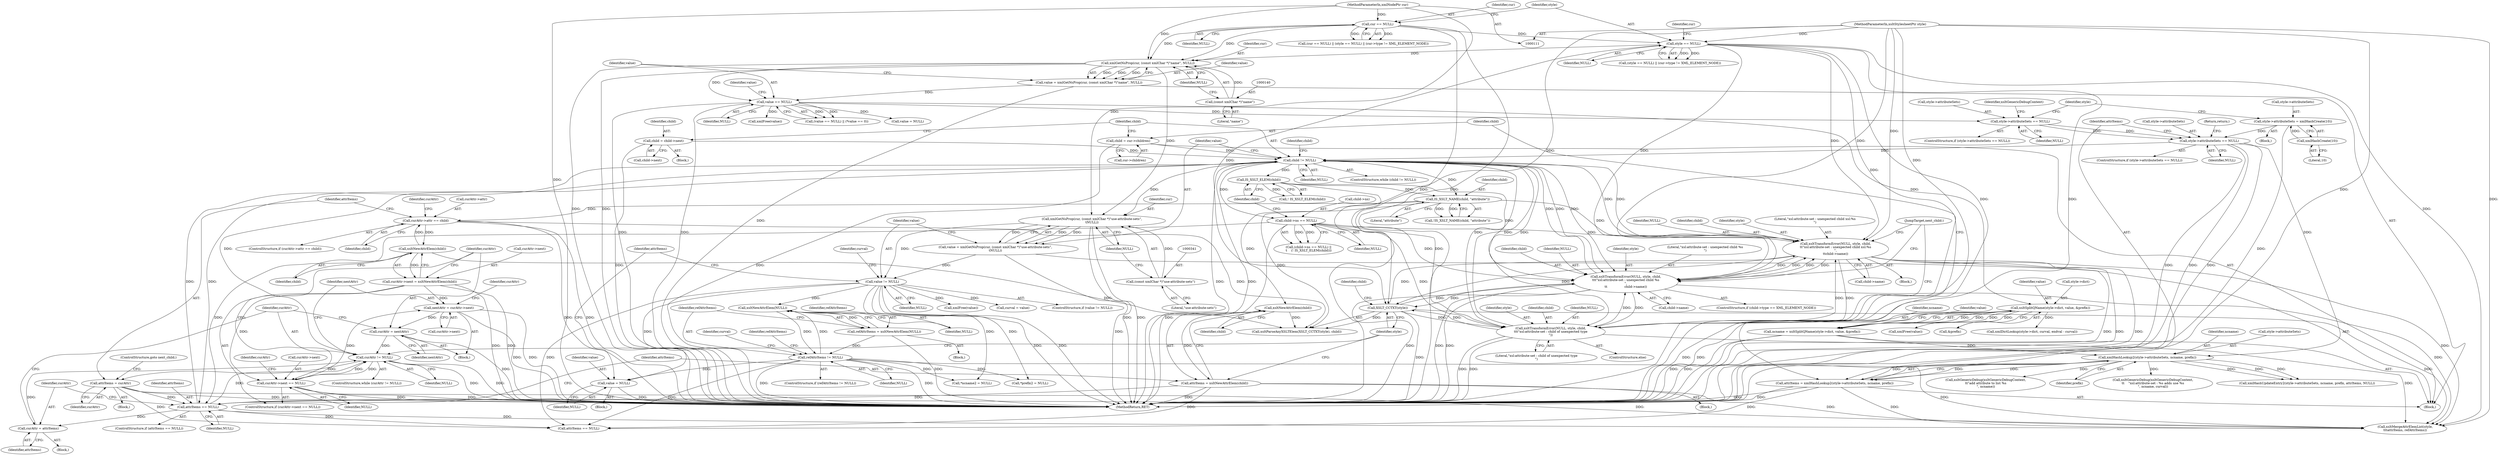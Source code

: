 digraph "0_Chrome_96dbafe288dbe2f0cc45fa3c39daf6d0c37acbab_11@pointer" {
"1000455" [label="(Call,value = NULL)"];
"1000345" [label="(Call,value != NULL)"];
"1000336" [label="(Call,value = xmlGetNsProp(cur, (const xmlChar *)\"use-attribute-sets\",\n\tNULL))"];
"1000338" [label="(Call,xmlGetNsProp(cur, (const xmlChar *)\"use-attribute-sets\",\n\tNULL))"];
"1000137" [label="(Call,xmlGetNsProp(cur, (const xmlChar *)\"name\", NULL))"];
"1000122" [label="(Call,cur == NULL)"];
"1000113" [label="(MethodParameterIn,xmlNodePtr cur)"];
"1000139" [label="(Call,(const xmlChar *)\"name\")"];
"1000126" [label="(Call,style == NULL)"];
"1000112" [label="(MethodParameterIn,xsltStylesheetPtr style)"];
"1000340" [label="(Call,(const xmlChar *)\"use-attribute-sets\")"];
"1000212" [label="(Call,child != NULL)"];
"1000331" [label="(Call,child = child->next)"];
"1000206" [label="(Call,child = cur->children)"];
"1000291" [label="(Call,curAttr != NULL)"];
"1000323" [label="(Call,curAttr = nextAttr)"];
"1000295" [label="(Call,nextAttr = curAttr->next)"];
"1000317" [label="(Call,curAttr->next = xsltNewAttrElem(child))"];
"1000321" [label="(Call,xsltNewAttrElem(child))"];
"1000301" [label="(Call,curAttr->attr == child)"];
"1000256" [label="(Call,IS_XSLT_NAME(child, \"attribute\"))"];
"1000230" [label="(Call,IS_XSLT_ELEM(child))"];
"1000312" [label="(Call,curAttr->next == NULL)"];
"1000287" [label="(Call,curAttr = attrItems)"];
"1000277" [label="(Call,attrItems == NULL)"];
"1000281" [label="(Call,attrItems = xsltNewAttrElem(child))"];
"1000283" [label="(Call,xsltNewAttrElem(child))"];
"1000198" [label="(Call,attrItems = xmlHashLookup2(style->attributeSets, ncname, prefix))"];
"1000200" [label="(Call,xmlHashLookup2(style->attributeSets, ncname, prefix))"];
"1000192" [label="(Call,style->attributeSets == NULL)"];
"1000185" [label="(Call,style->attributeSets = xmlHashCreate(10))"];
"1000189" [label="(Call,xmlHashCreate(10))"];
"1000176" [label="(Call,style->attributeSets == NULL)"];
"1000145" [label="(Call,value == NULL)"];
"1000135" [label="(Call,value = xmlGetNsProp(cur, (const xmlChar *)\"name\", NULL))"];
"1000161" [label="(Call,ncname = xsltSplitQName(style->dict, value, &prefix))"];
"1000163" [label="(Call,xsltSplitQName(style->dict, value, &prefix))"];
"1000307" [label="(Call,attrItems = curAttr)"];
"1000224" [label="(Call,child->ns == NULL)"];
"1000239" [label="(Call,xsltTransformError(NULL, style, child,\n\t\t\t\"xsl:attribute-set : unexpected child %s\n\",\n\t\t                 child->name))"];
"1000327" [label="(Call,XSLT_CCTXT(style))"];
"1000260" [label="(Call,xsltTransformError(NULL, style, child,\n\t\t\"xsl:attribute-set : unexpected child xsl:%s\n\",\n\t\tchild->name))"];
"1000248" [label="(Call,xsltTransformError(NULL, style, child,\n\t\t\t\"xsl:attribute-set : child of unexpected type\n\"))"];
"1000428" [label="(Call,refAttrItems != NULL)"];
"1000423" [label="(Call,refAttrItems = xsltNewAttrElem(NULL))"];
"1000425" [label="(Call,xsltNewAttrElem(NULL))"];
"1000150" [label="(Identifier,value)"];
"1000175" [label="(ControlStructure,if (style->attributeSets == NULL))"];
"1000180" [label="(Identifier,NULL)"];
"1000141" [label="(Literal,\"name\")"];
"1000161" [label="(Call,ncname = xsltSplitQName(style->dict, value, &prefix))"];
"1000295" [label="(Call,nextAttr = curAttr->next)"];
"1000305" [label="(Identifier,child)"];
"1000466" [label="(Call,xmlHashUpdateEntry2(style->attributeSets, ncname, prefix, attrItems, NULL))"];
"1000191" [label="(ControlStructure,if (style->attributeSets == NULL))"];
"1000177" [label="(Call,style->attributeSets)"];
"1000233" [label="(ControlStructure,if (child->type == XML_ELEMENT_NODE))"];
"1000183" [label="(Identifier,xsltGenericDebugContext)"];
"1000194" [label="(Identifier,style)"];
"1000247" [label="(ControlStructure,else)"];
"1000190" [label="(Literal,10)"];
"1000213" [label="(Identifier,child)"];
"1000276" [label="(ControlStructure,if (attrItems == NULL))"];
"1000256" [label="(Call,IS_XSLT_NAME(child, \"attribute\"))"];
"1000312" [label="(Call,curAttr->next == NULL)"];
"1000427" [label="(ControlStructure,if (refAttrItems != NULL))"];
"1000308" [label="(Identifier,attrItems)"];
"1000112" [label="(MethodParameterIn,xsltStylesheetPtr style)"];
"1000281" [label="(Call,attrItems = xsltNewAttrElem(child))"];
"1000212" [label="(Call,child != NULL)"];
"1000197" [label="(Return,return;)"];
"1000347" [label="(Identifier,NULL)"];
"1000220" [label="(Identifier,child)"];
"1000277" [label="(Call,attrItems == NULL)"];
"1000242" [label="(Identifier,child)"];
"1000279" [label="(Identifier,NULL)"];
"1000453" [label="(Call,xmlFree(value))"];
"1000196" [label="(Identifier,NULL)"];
"1000336" [label="(Call,value = xmlGetNsProp(cur, (const xmlChar *)\"use-attribute-sets\",\n\tNULL))"];
"1000127" [label="(Identifier,style)"];
"1000288" [label="(Identifier,curAttr)"];
"1000294" [label="(Block,)"];
"1000351" [label="(Call,curval = value)"];
"1000343" [label="(Identifier,NULL)"];
"1000424" [label="(Identifier,refAttrItems)"];
"1000214" [label="(Identifier,NULL)"];
"1000325" [label="(Identifier,nextAttr)"];
"1000261" [label="(Identifier,NULL)"];
"1000326" [label="(Call,xsltParseAnyXSLTElem(XSLT_CCTXT(style), child))"];
"1000122" [label="(Call,cur == NULL)"];
"1000296" [label="(Identifier,nextAttr)"];
"1000331" [label="(Call,child = child->next)"];
"1000162" [label="(Identifier,ncname)"];
"1000444" [label="(Call,xsltMergeAttrElemList(style,\n\t\t\tattrItems, refAttrItems))"];
"1000333" [label="(Call,child->next)"];
"1000208" [label="(Call,cur->children)"];
"1000181" [label="(Block,)"];
"1000128" [label="(Identifier,NULL)"];
"1000206" [label="(Call,child = cur->children)"];
"1000309" [label="(Identifier,curAttr)"];
"1000300" [label="(ControlStructure,if (curAttr->attr == child))"];
"1000345" [label="(Call,value != NULL)"];
"1000136" [label="(Identifier,value)"];
"1000121" [label="(Call,(cur == NULL) || (style == NULL) || (cur->type != XML_ELEMENT_NODE))"];
"1000131" [label="(Identifier,cur)"];
"1000430" [label="(Identifier,NULL)"];
"1000280" [label="(Block,)"];
"1000258" [label="(Literal,\"attribute\")"];
"1000352" [label="(Identifier,curval)"];
"1000135" [label="(Call,value = xmlGetNsProp(cur, (const xmlChar *)\"name\", NULL))"];
"1000323" [label="(Call,curAttr = nextAttr)"];
"1000340" [label="(Call,(const xmlChar *)\"use-attribute-sets\")"];
"1000317" [label="(Call,curAttr->next = xsltNewAttrElem(child))"];
"1000284" [label="(Identifier,child)"];
"1000399" [label="(Block,)"];
"1000167" [label="(Identifier,value)"];
"1000198" [label="(Call,attrItems = xmlHashLookup2(style->attributeSets, ncname, prefix))"];
"1000434" [label="(Identifier,refAttrItems)"];
"1000337" [label="(Identifier,value)"];
"1000145" [label="(Call,value == NULL)"];
"1000239" [label="(Call,xsltTransformError(NULL, style, child,\n\t\t\t\"xsl:attribute-set : unexpected child %s\n\",\n\t\t                 child->name))"];
"1000265" [label="(Call,child->name)"];
"1000250" [label="(Identifier,style)"];
"1000126" [label="(Call,style == NULL)"];
"1000332" [label="(Identifier,child)"];
"1000423" [label="(Call,refAttrItems = xsltNewAttrElem(NULL))"];
"1000324" [label="(Identifier,curAttr)"];
"1000283" [label="(Call,xsltNewAttrElem(child))"];
"1000168" [label="(Call,&prefix)"];
"1000460" [label="(Identifier,attrItems)"];
"1000314" [label="(Identifier,curAttr)"];
"1000164" [label="(Call,style->dict)"];
"1000172" [label="(Call,value = NULL)"];
"1000389" [label="(Call,xmlDictLookup(style->dict, curval, endval - curval))"];
"1000186" [label="(Call,style->attributeSets)"];
"1000230" [label="(Call,IS_XSLT_ELEM(child))"];
"1000142" [label="(Identifier,NULL)"];
"1000425" [label="(Call,xsltNewAttrElem(NULL))"];
"1000263" [label="(Identifier,child)"];
"1000307" [label="(Call,attrItems = curAttr)"];
"1000303" [label="(Identifier,curAttr)"];
"1000251" [label="(Identifier,child)"];
"1000342" [label="(Literal,\"use-attribute-sets\")"];
"1000401" [label="(Call,*ncname2 = NULL)"];
"1000231" [label="(Identifier,child)"];
"1000405" [label="(Call,*prefix2 = NULL)"];
"1000244" [label="(Call,child->name)"];
"1000426" [label="(Identifier,NULL)"];
"1000282" [label="(Identifier,attrItems)"];
"1000144" [label="(Call,(value == NULL) || (*value == 0))"];
"1000260" [label="(Call,xsltTransformError(NULL, style, child,\n\t\t\"xsl:attribute-set : unexpected child xsl:%s\n\",\n\t\tchild->name))"];
"1000248" [label="(Call,xsltTransformError(NULL, style, child,\n\t\t\t\"xsl:attribute-set : child of unexpected type\n\"))"];
"1000346" [label="(Identifier,value)"];
"1000204" [label="(Identifier,ncname)"];
"1000313" [label="(Call,curAttr->next)"];
"1000292" [label="(Identifier,curAttr)"];
"1000287" [label="(Call,curAttr = attrItems)"];
"1000185" [label="(Call,style->attributeSets = xmlHashCreate(10))"];
"1000125" [label="(Call,(style == NULL) || (cur->type != XML_ELEMENT_NODE))"];
"1000229" [label="(Call,! IS_XSLT_ELEM(child))"];
"1000344" [label="(ControlStructure,if (value != NULL))"];
"1000189" [label="(Call,xmlHashCreate(10))"];
"1000223" [label="(Call,(child->ns == NULL) ||\n\t    (! IS_XSLT_ELEM(child)))"];
"1000147" [label="(Identifier,NULL)"];
"1000328" [label="(Identifier,style)"];
"1000301" [label="(Call,curAttr->attr == child)"];
"1000192" [label="(Call,style->attributeSets == NULL)"];
"1000339" [label="(Identifier,cur)"];
"1000451" [label="(Identifier,curval)"];
"1000272" [label="(Call,xsltGenericDebug(xsltGenericDebugContext,\n\t\t\"add attribute to list %s\n\", ncname))"];
"1000113" [label="(MethodParameterIn,xmlNodePtr cur)"];
"1000123" [label="(Identifier,cur)"];
"1000199" [label="(Identifier,attrItems)"];
"1000456" [label="(Identifier,value)"];
"1000330" [label="(JumpTarget,next_child:)"];
"1000158" [label="(Call,xmlFree(value))"];
"1000240" [label="(Identifier,NULL)"];
"1000293" [label="(Identifier,NULL)"];
"1000327" [label="(Call,XSLT_CCTXT(style))"];
"1000457" [label="(Identifier,NULL)"];
"1000338" [label="(Call,xmlGetNsProp(cur, (const xmlChar *)\"use-attribute-sets\",\n\tNULL))"];
"1000224" [label="(Call,child->ns == NULL)"];
"1000201" [label="(Call,style->attributeSets)"];
"1000211" [label="(ControlStructure,while (child != NULL))"];
"1000322" [label="(Identifier,child)"];
"1000321" [label="(Call,xsltNewAttrElem(child))"];
"1000249" [label="(Identifier,NULL)"];
"1000289" [label="(Identifier,attrItems)"];
"1000205" [label="(Identifier,prefix)"];
"1000409" [label="(Call,xsltGenericDebug(xsltGenericDebugContext,\n\t\t    \"xsl:attribute-set : %s adds use %s\n\", ncname, curval))"];
"1000176" [label="(Call,style->attributeSets == NULL)"];
"1000318" [label="(Call,curAttr->next)"];
"1000139" [label="(Call,(const xmlChar *)\"name\")"];
"1000278" [label="(Identifier,attrItems)"];
"1000241" [label="(Identifier,style)"];
"1000228" [label="(Identifier,NULL)"];
"1000478" [label="(MethodReturn,RET)"];
"1000428" [label="(Call,refAttrItems != NULL)"];
"1000319" [label="(Identifier,curAttr)"];
"1000215" [label="(Block,)"];
"1000114" [label="(Block,)"];
"1000311" [label="(ControlStructure,if (curAttr->next == NULL))"];
"1000137" [label="(Call,xmlGetNsProp(cur, (const xmlChar *)\"name\", NULL))"];
"1000171" [label="(Identifier,value)"];
"1000193" [label="(Call,style->attributeSets)"];
"1000243" [label="(Literal,\"xsl:attribute-set : unexpected child %s\n\")"];
"1000257" [label="(Identifier,child)"];
"1000200" [label="(Call,xmlHashLookup2(style->attributeSets, ncname, prefix))"];
"1000310" [label="(ControlStructure,goto next_child;)"];
"1000225" [label="(Call,child->ns)"];
"1000207" [label="(Identifier,child)"];
"1000302" [label="(Call,curAttr->attr)"];
"1000262" [label="(Identifier,style)"];
"1000138" [label="(Identifier,cur)"];
"1000455" [label="(Call,value = NULL)"];
"1000297" [label="(Call,curAttr->next)"];
"1000170" [label="(Call,xmlFree(value))"];
"1000429" [label="(Identifier,refAttrItems)"];
"1000264" [label="(Literal,\"xsl:attribute-set : unexpected child xsl:%s\n\")"];
"1000291" [label="(Call,curAttr != NULL)"];
"1000286" [label="(Block,)"];
"1000348" [label="(Block,)"];
"1000124" [label="(Identifier,NULL)"];
"1000290" [label="(ControlStructure,while (curAttr != NULL))"];
"1000306" [label="(Block,)"];
"1000259" [label="(Block,)"];
"1000146" [label="(Identifier,value)"];
"1000329" [label="(Identifier,child)"];
"1000163" [label="(Call,xsltSplitQName(style->dict, value, &prefix))"];
"1000316" [label="(Identifier,NULL)"];
"1000252" [label="(Literal,\"xsl:attribute-set : child of unexpected type\n\")"];
"1000459" [label="(Call,attrItems == NULL)"];
"1000255" [label="(Call,!IS_XSLT_NAME(child, \"attribute\"))"];
"1000455" -> "1000348"  [label="AST: "];
"1000455" -> "1000457"  [label="CFG: "];
"1000456" -> "1000455"  [label="AST: "];
"1000457" -> "1000455"  [label="AST: "];
"1000460" -> "1000455"  [label="CFG: "];
"1000455" -> "1000478"  [label="DDG: "];
"1000345" -> "1000455"  [label="DDG: "];
"1000428" -> "1000455"  [label="DDG: "];
"1000345" -> "1000344"  [label="AST: "];
"1000345" -> "1000347"  [label="CFG: "];
"1000346" -> "1000345"  [label="AST: "];
"1000347" -> "1000345"  [label="AST: "];
"1000352" -> "1000345"  [label="CFG: "];
"1000460" -> "1000345"  [label="CFG: "];
"1000345" -> "1000478"  [label="DDG: "];
"1000345" -> "1000478"  [label="DDG: "];
"1000336" -> "1000345"  [label="DDG: "];
"1000338" -> "1000345"  [label="DDG: "];
"1000345" -> "1000351"  [label="DDG: "];
"1000345" -> "1000401"  [label="DDG: "];
"1000345" -> "1000405"  [label="DDG: "];
"1000345" -> "1000425"  [label="DDG: "];
"1000345" -> "1000453"  [label="DDG: "];
"1000345" -> "1000459"  [label="DDG: "];
"1000336" -> "1000114"  [label="AST: "];
"1000336" -> "1000338"  [label="CFG: "];
"1000337" -> "1000336"  [label="AST: "];
"1000338" -> "1000336"  [label="AST: "];
"1000346" -> "1000336"  [label="CFG: "];
"1000336" -> "1000478"  [label="DDG: "];
"1000338" -> "1000336"  [label="DDG: "];
"1000338" -> "1000336"  [label="DDG: "];
"1000338" -> "1000336"  [label="DDG: "];
"1000338" -> "1000343"  [label="CFG: "];
"1000339" -> "1000338"  [label="AST: "];
"1000340" -> "1000338"  [label="AST: "];
"1000343" -> "1000338"  [label="AST: "];
"1000338" -> "1000478"  [label="DDG: "];
"1000338" -> "1000478"  [label="DDG: "];
"1000137" -> "1000338"  [label="DDG: "];
"1000113" -> "1000338"  [label="DDG: "];
"1000340" -> "1000338"  [label="DDG: "];
"1000212" -> "1000338"  [label="DDG: "];
"1000137" -> "1000135"  [label="AST: "];
"1000137" -> "1000142"  [label="CFG: "];
"1000138" -> "1000137"  [label="AST: "];
"1000139" -> "1000137"  [label="AST: "];
"1000142" -> "1000137"  [label="AST: "];
"1000135" -> "1000137"  [label="CFG: "];
"1000137" -> "1000478"  [label="DDG: "];
"1000137" -> "1000478"  [label="DDG: "];
"1000137" -> "1000135"  [label="DDG: "];
"1000137" -> "1000135"  [label="DDG: "];
"1000137" -> "1000135"  [label="DDG: "];
"1000122" -> "1000137"  [label="DDG: "];
"1000122" -> "1000137"  [label="DDG: "];
"1000113" -> "1000137"  [label="DDG: "];
"1000139" -> "1000137"  [label="DDG: "];
"1000126" -> "1000137"  [label="DDG: "];
"1000137" -> "1000145"  [label="DDG: "];
"1000122" -> "1000121"  [label="AST: "];
"1000122" -> "1000124"  [label="CFG: "];
"1000123" -> "1000122"  [label="AST: "];
"1000124" -> "1000122"  [label="AST: "];
"1000127" -> "1000122"  [label="CFG: "];
"1000121" -> "1000122"  [label="CFG: "];
"1000122" -> "1000478"  [label="DDG: "];
"1000122" -> "1000478"  [label="DDG: "];
"1000122" -> "1000121"  [label="DDG: "];
"1000122" -> "1000121"  [label="DDG: "];
"1000113" -> "1000122"  [label="DDG: "];
"1000122" -> "1000126"  [label="DDG: "];
"1000113" -> "1000111"  [label="AST: "];
"1000113" -> "1000478"  [label="DDG: "];
"1000139" -> "1000141"  [label="CFG: "];
"1000140" -> "1000139"  [label="AST: "];
"1000141" -> "1000139"  [label="AST: "];
"1000142" -> "1000139"  [label="CFG: "];
"1000126" -> "1000125"  [label="AST: "];
"1000126" -> "1000128"  [label="CFG: "];
"1000127" -> "1000126"  [label="AST: "];
"1000128" -> "1000126"  [label="AST: "];
"1000131" -> "1000126"  [label="CFG: "];
"1000125" -> "1000126"  [label="CFG: "];
"1000126" -> "1000478"  [label="DDG: "];
"1000126" -> "1000478"  [label="DDG: "];
"1000126" -> "1000125"  [label="DDG: "];
"1000126" -> "1000125"  [label="DDG: "];
"1000112" -> "1000126"  [label="DDG: "];
"1000126" -> "1000239"  [label="DDG: "];
"1000126" -> "1000248"  [label="DDG: "];
"1000126" -> "1000260"  [label="DDG: "];
"1000126" -> "1000327"  [label="DDG: "];
"1000126" -> "1000444"  [label="DDG: "];
"1000112" -> "1000111"  [label="AST: "];
"1000112" -> "1000478"  [label="DDG: "];
"1000112" -> "1000239"  [label="DDG: "];
"1000112" -> "1000248"  [label="DDG: "];
"1000112" -> "1000260"  [label="DDG: "];
"1000112" -> "1000327"  [label="DDG: "];
"1000112" -> "1000444"  [label="DDG: "];
"1000340" -> "1000342"  [label="CFG: "];
"1000341" -> "1000340"  [label="AST: "];
"1000342" -> "1000340"  [label="AST: "];
"1000343" -> "1000340"  [label="CFG: "];
"1000212" -> "1000211"  [label="AST: "];
"1000212" -> "1000214"  [label="CFG: "];
"1000213" -> "1000212"  [label="AST: "];
"1000214" -> "1000212"  [label="AST: "];
"1000220" -> "1000212"  [label="CFG: "];
"1000337" -> "1000212"  [label="CFG: "];
"1000212" -> "1000478"  [label="DDG: "];
"1000212" -> "1000478"  [label="DDG: "];
"1000331" -> "1000212"  [label="DDG: "];
"1000206" -> "1000212"  [label="DDG: "];
"1000291" -> "1000212"  [label="DDG: "];
"1000239" -> "1000212"  [label="DDG: "];
"1000260" -> "1000212"  [label="DDG: "];
"1000192" -> "1000212"  [label="DDG: "];
"1000277" -> "1000212"  [label="DDG: "];
"1000248" -> "1000212"  [label="DDG: "];
"1000212" -> "1000224"  [label="DDG: "];
"1000212" -> "1000230"  [label="DDG: "];
"1000212" -> "1000239"  [label="DDG: "];
"1000212" -> "1000239"  [label="DDG: "];
"1000212" -> "1000248"  [label="DDG: "];
"1000212" -> "1000248"  [label="DDG: "];
"1000212" -> "1000256"  [label="DDG: "];
"1000212" -> "1000260"  [label="DDG: "];
"1000212" -> "1000277"  [label="DDG: "];
"1000331" -> "1000215"  [label="AST: "];
"1000331" -> "1000333"  [label="CFG: "];
"1000332" -> "1000331"  [label="AST: "];
"1000333" -> "1000331"  [label="AST: "];
"1000213" -> "1000331"  [label="CFG: "];
"1000331" -> "1000478"  [label="DDG: "];
"1000206" -> "1000114"  [label="AST: "];
"1000206" -> "1000208"  [label="CFG: "];
"1000207" -> "1000206"  [label="AST: "];
"1000208" -> "1000206"  [label="AST: "];
"1000213" -> "1000206"  [label="CFG: "];
"1000206" -> "1000478"  [label="DDG: "];
"1000291" -> "1000290"  [label="AST: "];
"1000291" -> "1000293"  [label="CFG: "];
"1000292" -> "1000291"  [label="AST: "];
"1000293" -> "1000291"  [label="AST: "];
"1000296" -> "1000291"  [label="CFG: "];
"1000328" -> "1000291"  [label="CFG: "];
"1000291" -> "1000478"  [label="DDG: "];
"1000291" -> "1000478"  [label="DDG: "];
"1000323" -> "1000291"  [label="DDG: "];
"1000287" -> "1000291"  [label="DDG: "];
"1000312" -> "1000291"  [label="DDG: "];
"1000277" -> "1000291"  [label="DDG: "];
"1000291" -> "1000307"  [label="DDG: "];
"1000291" -> "1000312"  [label="DDG: "];
"1000323" -> "1000294"  [label="AST: "];
"1000323" -> "1000325"  [label="CFG: "];
"1000324" -> "1000323"  [label="AST: "];
"1000325" -> "1000323"  [label="AST: "];
"1000292" -> "1000323"  [label="CFG: "];
"1000323" -> "1000478"  [label="DDG: "];
"1000295" -> "1000323"  [label="DDG: "];
"1000295" -> "1000294"  [label="AST: "];
"1000295" -> "1000297"  [label="CFG: "];
"1000296" -> "1000295"  [label="AST: "];
"1000297" -> "1000295"  [label="AST: "];
"1000303" -> "1000295"  [label="CFG: "];
"1000295" -> "1000478"  [label="DDG: "];
"1000295" -> "1000478"  [label="DDG: "];
"1000317" -> "1000295"  [label="DDG: "];
"1000312" -> "1000295"  [label="DDG: "];
"1000317" -> "1000311"  [label="AST: "];
"1000317" -> "1000321"  [label="CFG: "];
"1000318" -> "1000317"  [label="AST: "];
"1000321" -> "1000317"  [label="AST: "];
"1000324" -> "1000317"  [label="CFG: "];
"1000317" -> "1000478"  [label="DDG: "];
"1000317" -> "1000478"  [label="DDG: "];
"1000317" -> "1000312"  [label="DDG: "];
"1000321" -> "1000317"  [label="DDG: "];
"1000321" -> "1000322"  [label="CFG: "];
"1000322" -> "1000321"  [label="AST: "];
"1000321" -> "1000301"  [label="DDG: "];
"1000301" -> "1000321"  [label="DDG: "];
"1000321" -> "1000326"  [label="DDG: "];
"1000301" -> "1000300"  [label="AST: "];
"1000301" -> "1000305"  [label="CFG: "];
"1000302" -> "1000301"  [label="AST: "];
"1000305" -> "1000301"  [label="AST: "];
"1000308" -> "1000301"  [label="CFG: "];
"1000314" -> "1000301"  [label="CFG: "];
"1000301" -> "1000478"  [label="DDG: "];
"1000301" -> "1000478"  [label="DDG: "];
"1000256" -> "1000301"  [label="DDG: "];
"1000301" -> "1000326"  [label="DDG: "];
"1000256" -> "1000255"  [label="AST: "];
"1000256" -> "1000258"  [label="CFG: "];
"1000257" -> "1000256"  [label="AST: "];
"1000258" -> "1000256"  [label="AST: "];
"1000255" -> "1000256"  [label="CFG: "];
"1000256" -> "1000255"  [label="DDG: "];
"1000256" -> "1000255"  [label="DDG: "];
"1000230" -> "1000256"  [label="DDG: "];
"1000256" -> "1000260"  [label="DDG: "];
"1000256" -> "1000283"  [label="DDG: "];
"1000256" -> "1000326"  [label="DDG: "];
"1000230" -> "1000229"  [label="AST: "];
"1000230" -> "1000231"  [label="CFG: "];
"1000231" -> "1000230"  [label="AST: "];
"1000229" -> "1000230"  [label="CFG: "];
"1000230" -> "1000229"  [label="DDG: "];
"1000230" -> "1000239"  [label="DDG: "];
"1000230" -> "1000248"  [label="DDG: "];
"1000312" -> "1000311"  [label="AST: "];
"1000312" -> "1000316"  [label="CFG: "];
"1000313" -> "1000312"  [label="AST: "];
"1000316" -> "1000312"  [label="AST: "];
"1000319" -> "1000312"  [label="CFG: "];
"1000324" -> "1000312"  [label="CFG: "];
"1000312" -> "1000478"  [label="DDG: "];
"1000312" -> "1000478"  [label="DDG: "];
"1000287" -> "1000286"  [label="AST: "];
"1000287" -> "1000289"  [label="CFG: "];
"1000288" -> "1000287"  [label="AST: "];
"1000289" -> "1000287"  [label="AST: "];
"1000292" -> "1000287"  [label="CFG: "];
"1000277" -> "1000287"  [label="DDG: "];
"1000277" -> "1000276"  [label="AST: "];
"1000277" -> "1000279"  [label="CFG: "];
"1000278" -> "1000277"  [label="AST: "];
"1000279" -> "1000277"  [label="AST: "];
"1000282" -> "1000277"  [label="CFG: "];
"1000288" -> "1000277"  [label="CFG: "];
"1000281" -> "1000277"  [label="DDG: "];
"1000198" -> "1000277"  [label="DDG: "];
"1000307" -> "1000277"  [label="DDG: "];
"1000224" -> "1000277"  [label="DDG: "];
"1000277" -> "1000444"  [label="DDG: "];
"1000277" -> "1000459"  [label="DDG: "];
"1000281" -> "1000280"  [label="AST: "];
"1000281" -> "1000283"  [label="CFG: "];
"1000282" -> "1000281"  [label="AST: "];
"1000283" -> "1000281"  [label="AST: "];
"1000328" -> "1000281"  [label="CFG: "];
"1000281" -> "1000478"  [label="DDG: "];
"1000283" -> "1000281"  [label="DDG: "];
"1000281" -> "1000444"  [label="DDG: "];
"1000281" -> "1000459"  [label="DDG: "];
"1000283" -> "1000284"  [label="CFG: "];
"1000284" -> "1000283"  [label="AST: "];
"1000283" -> "1000326"  [label="DDG: "];
"1000198" -> "1000114"  [label="AST: "];
"1000198" -> "1000200"  [label="CFG: "];
"1000199" -> "1000198"  [label="AST: "];
"1000200" -> "1000198"  [label="AST: "];
"1000207" -> "1000198"  [label="CFG: "];
"1000198" -> "1000478"  [label="DDG: "];
"1000200" -> "1000198"  [label="DDG: "];
"1000200" -> "1000198"  [label="DDG: "];
"1000200" -> "1000198"  [label="DDG: "];
"1000198" -> "1000444"  [label="DDG: "];
"1000198" -> "1000459"  [label="DDG: "];
"1000200" -> "1000205"  [label="CFG: "];
"1000201" -> "1000200"  [label="AST: "];
"1000204" -> "1000200"  [label="AST: "];
"1000205" -> "1000200"  [label="AST: "];
"1000192" -> "1000200"  [label="DDG: "];
"1000161" -> "1000200"  [label="DDG: "];
"1000200" -> "1000272"  [label="DDG: "];
"1000200" -> "1000409"  [label="DDG: "];
"1000200" -> "1000466"  [label="DDG: "];
"1000200" -> "1000466"  [label="DDG: "];
"1000200" -> "1000466"  [label="DDG: "];
"1000192" -> "1000191"  [label="AST: "];
"1000192" -> "1000196"  [label="CFG: "];
"1000193" -> "1000192"  [label="AST: "];
"1000196" -> "1000192"  [label="AST: "];
"1000197" -> "1000192"  [label="CFG: "];
"1000199" -> "1000192"  [label="CFG: "];
"1000192" -> "1000478"  [label="DDG: "];
"1000192" -> "1000478"  [label="DDG: "];
"1000192" -> "1000478"  [label="DDG: "];
"1000185" -> "1000192"  [label="DDG: "];
"1000176" -> "1000192"  [label="DDG: "];
"1000176" -> "1000192"  [label="DDG: "];
"1000185" -> "1000181"  [label="AST: "];
"1000185" -> "1000189"  [label="CFG: "];
"1000186" -> "1000185"  [label="AST: "];
"1000189" -> "1000185"  [label="AST: "];
"1000194" -> "1000185"  [label="CFG: "];
"1000185" -> "1000478"  [label="DDG: "];
"1000189" -> "1000185"  [label="DDG: "];
"1000189" -> "1000190"  [label="CFG: "];
"1000190" -> "1000189"  [label="AST: "];
"1000176" -> "1000175"  [label="AST: "];
"1000176" -> "1000180"  [label="CFG: "];
"1000177" -> "1000176"  [label="AST: "];
"1000180" -> "1000176"  [label="AST: "];
"1000183" -> "1000176"  [label="CFG: "];
"1000194" -> "1000176"  [label="CFG: "];
"1000145" -> "1000176"  [label="DDG: "];
"1000145" -> "1000144"  [label="AST: "];
"1000145" -> "1000147"  [label="CFG: "];
"1000146" -> "1000145"  [label="AST: "];
"1000147" -> "1000145"  [label="AST: "];
"1000150" -> "1000145"  [label="CFG: "];
"1000144" -> "1000145"  [label="CFG: "];
"1000145" -> "1000478"  [label="DDG: "];
"1000145" -> "1000478"  [label="DDG: "];
"1000145" -> "1000144"  [label="DDG: "];
"1000145" -> "1000144"  [label="DDG: "];
"1000135" -> "1000145"  [label="DDG: "];
"1000145" -> "1000158"  [label="DDG: "];
"1000145" -> "1000163"  [label="DDG: "];
"1000145" -> "1000172"  [label="DDG: "];
"1000135" -> "1000114"  [label="AST: "];
"1000136" -> "1000135"  [label="AST: "];
"1000146" -> "1000135"  [label="CFG: "];
"1000135" -> "1000478"  [label="DDG: "];
"1000161" -> "1000114"  [label="AST: "];
"1000161" -> "1000163"  [label="CFG: "];
"1000162" -> "1000161"  [label="AST: "];
"1000163" -> "1000161"  [label="AST: "];
"1000171" -> "1000161"  [label="CFG: "];
"1000161" -> "1000478"  [label="DDG: "];
"1000161" -> "1000478"  [label="DDG: "];
"1000163" -> "1000161"  [label="DDG: "];
"1000163" -> "1000161"  [label="DDG: "];
"1000163" -> "1000161"  [label="DDG: "];
"1000163" -> "1000168"  [label="CFG: "];
"1000164" -> "1000163"  [label="AST: "];
"1000167" -> "1000163"  [label="AST: "];
"1000168" -> "1000163"  [label="AST: "];
"1000163" -> "1000478"  [label="DDG: "];
"1000163" -> "1000478"  [label="DDG: "];
"1000163" -> "1000170"  [label="DDG: "];
"1000163" -> "1000389"  [label="DDG: "];
"1000307" -> "1000306"  [label="AST: "];
"1000307" -> "1000309"  [label="CFG: "];
"1000308" -> "1000307"  [label="AST: "];
"1000309" -> "1000307"  [label="AST: "];
"1000310" -> "1000307"  [label="CFG: "];
"1000307" -> "1000478"  [label="DDG: "];
"1000307" -> "1000444"  [label="DDG: "];
"1000307" -> "1000459"  [label="DDG: "];
"1000224" -> "1000223"  [label="AST: "];
"1000224" -> "1000228"  [label="CFG: "];
"1000225" -> "1000224"  [label="AST: "];
"1000228" -> "1000224"  [label="AST: "];
"1000231" -> "1000224"  [label="CFG: "];
"1000223" -> "1000224"  [label="CFG: "];
"1000224" -> "1000478"  [label="DDG: "];
"1000224" -> "1000223"  [label="DDG: "];
"1000224" -> "1000223"  [label="DDG: "];
"1000224" -> "1000239"  [label="DDG: "];
"1000224" -> "1000248"  [label="DDG: "];
"1000224" -> "1000260"  [label="DDG: "];
"1000239" -> "1000233"  [label="AST: "];
"1000239" -> "1000244"  [label="CFG: "];
"1000240" -> "1000239"  [label="AST: "];
"1000241" -> "1000239"  [label="AST: "];
"1000242" -> "1000239"  [label="AST: "];
"1000243" -> "1000239"  [label="AST: "];
"1000244" -> "1000239"  [label="AST: "];
"1000330" -> "1000239"  [label="CFG: "];
"1000239" -> "1000478"  [label="DDG: "];
"1000239" -> "1000478"  [label="DDG: "];
"1000239" -> "1000478"  [label="DDG: "];
"1000327" -> "1000239"  [label="DDG: "];
"1000260" -> "1000239"  [label="DDG: "];
"1000260" -> "1000239"  [label="DDG: "];
"1000248" -> "1000239"  [label="DDG: "];
"1000239" -> "1000248"  [label="DDG: "];
"1000239" -> "1000260"  [label="DDG: "];
"1000239" -> "1000260"  [label="DDG: "];
"1000239" -> "1000327"  [label="DDG: "];
"1000239" -> "1000444"  [label="DDG: "];
"1000327" -> "1000326"  [label="AST: "];
"1000327" -> "1000328"  [label="CFG: "];
"1000328" -> "1000327"  [label="AST: "];
"1000329" -> "1000327"  [label="CFG: "];
"1000327" -> "1000478"  [label="DDG: "];
"1000327" -> "1000248"  [label="DDG: "];
"1000327" -> "1000260"  [label="DDG: "];
"1000327" -> "1000326"  [label="DDG: "];
"1000260" -> "1000327"  [label="DDG: "];
"1000248" -> "1000327"  [label="DDG: "];
"1000327" -> "1000444"  [label="DDG: "];
"1000260" -> "1000259"  [label="AST: "];
"1000260" -> "1000265"  [label="CFG: "];
"1000261" -> "1000260"  [label="AST: "];
"1000262" -> "1000260"  [label="AST: "];
"1000263" -> "1000260"  [label="AST: "];
"1000264" -> "1000260"  [label="AST: "];
"1000265" -> "1000260"  [label="AST: "];
"1000330" -> "1000260"  [label="CFG: "];
"1000260" -> "1000478"  [label="DDG: "];
"1000260" -> "1000478"  [label="DDG: "];
"1000260" -> "1000478"  [label="DDG: "];
"1000260" -> "1000248"  [label="DDG: "];
"1000248" -> "1000260"  [label="DDG: "];
"1000260" -> "1000444"  [label="DDG: "];
"1000248" -> "1000247"  [label="AST: "];
"1000248" -> "1000252"  [label="CFG: "];
"1000249" -> "1000248"  [label="AST: "];
"1000250" -> "1000248"  [label="AST: "];
"1000251" -> "1000248"  [label="AST: "];
"1000252" -> "1000248"  [label="AST: "];
"1000330" -> "1000248"  [label="CFG: "];
"1000248" -> "1000478"  [label="DDG: "];
"1000248" -> "1000478"  [label="DDG: "];
"1000248" -> "1000444"  [label="DDG: "];
"1000428" -> "1000427"  [label="AST: "];
"1000428" -> "1000430"  [label="CFG: "];
"1000429" -> "1000428"  [label="AST: "];
"1000430" -> "1000428"  [label="AST: "];
"1000434" -> "1000428"  [label="CFG: "];
"1000451" -> "1000428"  [label="CFG: "];
"1000428" -> "1000478"  [label="DDG: "];
"1000428" -> "1000478"  [label="DDG: "];
"1000428" -> "1000401"  [label="DDG: "];
"1000428" -> "1000405"  [label="DDG: "];
"1000428" -> "1000425"  [label="DDG: "];
"1000423" -> "1000428"  [label="DDG: "];
"1000425" -> "1000428"  [label="DDG: "];
"1000428" -> "1000444"  [label="DDG: "];
"1000428" -> "1000459"  [label="DDG: "];
"1000423" -> "1000399"  [label="AST: "];
"1000423" -> "1000425"  [label="CFG: "];
"1000424" -> "1000423"  [label="AST: "];
"1000425" -> "1000423"  [label="AST: "];
"1000429" -> "1000423"  [label="CFG: "];
"1000423" -> "1000478"  [label="DDG: "];
"1000425" -> "1000423"  [label="DDG: "];
"1000425" -> "1000426"  [label="CFG: "];
"1000426" -> "1000425"  [label="AST: "];
}
